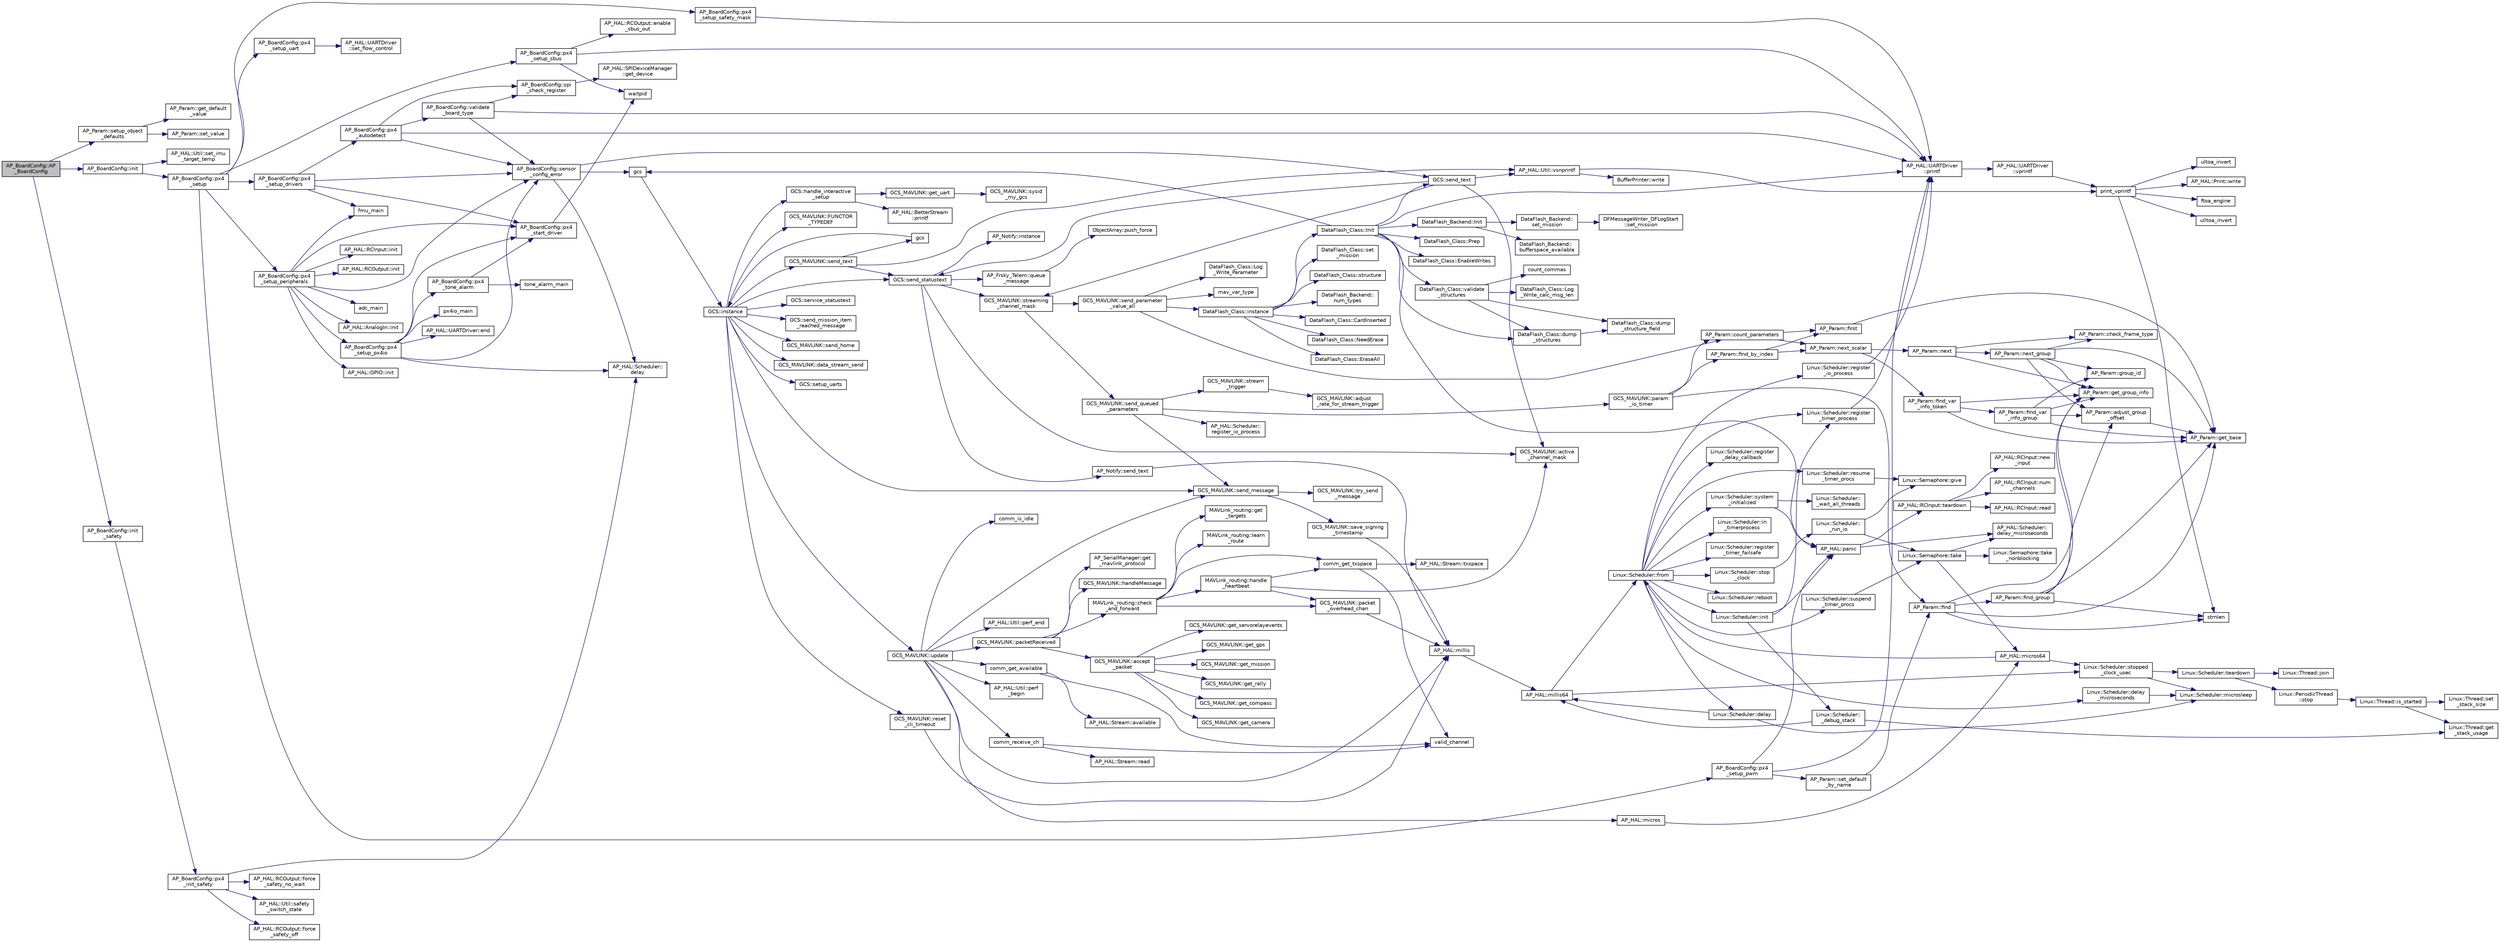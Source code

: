 digraph "AP_BoardConfig::AP_BoardConfig"
{
 // INTERACTIVE_SVG=YES
  edge [fontname="Helvetica",fontsize="10",labelfontname="Helvetica",labelfontsize="10"];
  node [fontname="Helvetica",fontsize="10",shape=record];
  rankdir="LR";
  Node1 [label="AP_BoardConfig::AP\l_BoardConfig",height=0.2,width=0.4,color="black", fillcolor="grey75", style="filled", fontcolor="black"];
  Node1 -> Node2 [color="midnightblue",fontsize="10",style="solid",fontname="Helvetica"];
  Node2 [label="AP_Param::setup_object\l_defaults",height=0.2,width=0.4,color="black", fillcolor="white", style="filled",URL="$classAP__Param.html#a5f6dcfce1c0a79cf5bd81283e22f3201"];
  Node2 -> Node3 [color="midnightblue",fontsize="10",style="solid",fontname="Helvetica"];
  Node3 [label="AP_Param::set_value",height=0.2,width=0.4,color="black", fillcolor="white", style="filled",URL="$classAP__Param.html#acd4b14f793c37f162e298761d2155ca6"];
  Node2 -> Node4 [color="midnightblue",fontsize="10",style="solid",fontname="Helvetica"];
  Node4 [label="AP_Param::get_default\l_value",height=0.2,width=0.4,color="black", fillcolor="white", style="filled",URL="$classAP__Param.html#a7535a9b529dae326dcebb6be33dbbe9a"];
  Node1 -> Node5 [color="midnightblue",fontsize="10",style="solid",fontname="Helvetica"];
  Node5 [label="AP_BoardConfig::init",height=0.2,width=0.4,color="black", fillcolor="white", style="filled",URL="$classAP__BoardConfig.html#a53de1d2c0a124ff0d6e3455126237bb5"];
  Node5 -> Node6 [color="midnightblue",fontsize="10",style="solid",fontname="Helvetica"];
  Node6 [label="AP_BoardConfig::px4\l_setup",height=0.2,width=0.4,color="black", fillcolor="white", style="filled",URL="$classAP__BoardConfig.html#acc8c8524ca7415a823bb446a8a09d1f1"];
  Node6 -> Node7 [color="midnightblue",fontsize="10",style="solid",fontname="Helvetica"];
  Node7 [label="AP_BoardConfig::px4\l_setup_peripherals",height=0.2,width=0.4,color="black", fillcolor="white", style="filled",URL="$classAP__BoardConfig.html#abf10a9f4d43760ea3311c4bd22e6205f"];
  Node7 -> Node8 [color="midnightblue",fontsize="10",style="solid",fontname="Helvetica"];
  Node8 [label="AP_BoardConfig::px4\l_start_driver",height=0.2,width=0.4,color="black", fillcolor="white", style="filled",URL="$classAP__BoardConfig.html#aa4196422a112564ccbf73a187612161b"];
  Node8 -> Node9 [color="midnightblue",fontsize="10",style="solid",fontname="Helvetica"];
  Node9 [label="waitpid",height=0.2,width=0.4,color="black", fillcolor="white", style="filled",URL="$px4__drivers_8cpp.html#a67e33e859118467671c7d17a210d834b"];
  Node7 -> Node10 [color="midnightblue",fontsize="10",style="solid",fontname="Helvetica"];
  Node10 [label="adc_main",height=0.2,width=0.4,color="black", fillcolor="white", style="filled",URL="$px4__drivers_8cpp.html#a10cc30e1079081712184d166fe387a32"];
  Node7 -> Node11 [color="midnightblue",fontsize="10",style="solid",fontname="Helvetica"];
  Node11 [label="AP_HAL::AnalogIn::init",height=0.2,width=0.4,color="black", fillcolor="white", style="filled",URL="$classAP__HAL_1_1AnalogIn.html#ab77f4d405cd67ff9321b6d7db412ebbb"];
  Node7 -> Node12 [color="midnightblue",fontsize="10",style="solid",fontname="Helvetica"];
  Node12 [label="AP_BoardConfig::sensor\l_config_error",height=0.2,width=0.4,color="black", fillcolor="white", style="filled",URL="$classAP__BoardConfig.html#ab7d977aecbbe7090266bee755bf2cc32"];
  Node12 -> Node13 [color="midnightblue",fontsize="10",style="solid",fontname="Helvetica"];
  Node13 [label="gcs",height=0.2,width=0.4,color="black", fillcolor="white", style="filled",URL="$GCS_8h.html#a1d3cc361b864ddf64a44c12ab3bd044e"];
  Node13 -> Node14 [color="midnightblue",fontsize="10",style="solid",fontname="Helvetica"];
  Node14 [label="GCS::instance",height=0.2,width=0.4,color="black", fillcolor="white", style="filled",URL="$classGCS.html#ae4cc34bdfabd2de4587d3553e6b4582d"];
  Node14 -> Node15 [color="midnightblue",fontsize="10",style="solid",fontname="Helvetica"];
  Node15 [label="GCS_MAVLINK::send_text",height=0.2,width=0.4,color="black", fillcolor="white", style="filled",URL="$structGCS__MAVLINK.html#a4a140f70e82bd456931afdfe045d610b"];
  Node15 -> Node16 [color="midnightblue",fontsize="10",style="solid",fontname="Helvetica"];
  Node16 [label="AP_HAL::Util::vsnprintf",height=0.2,width=0.4,color="black", fillcolor="white", style="filled",URL="$classAP__HAL_1_1Util.html#ac57ef0a9815cd597ad5cab5d6c31c6c8"];
  Node16 -> Node17 [color="midnightblue",fontsize="10",style="solid",fontname="Helvetica"];
  Node17 [label="print_vprintf",height=0.2,width=0.4,color="black", fillcolor="white", style="filled",URL="$print__vprintf_8cpp.html#a1534eaeab54696df96975b56d9f49212"];
  Node17 -> Node18 [color="midnightblue",fontsize="10",style="solid",fontname="Helvetica"];
  Node18 [label="AP_HAL::Print::write",height=0.2,width=0.4,color="black", fillcolor="white", style="filled",URL="$classAP__HAL_1_1Print.html#acc65391952a43334f8f5c9bef341f501"];
  Node17 -> Node19 [color="midnightblue",fontsize="10",style="solid",fontname="Helvetica"];
  Node19 [label="ftoa_engine",height=0.2,width=0.4,color="black", fillcolor="white", style="filled",URL="$ftoa__engine_8cpp.html#a1c28234da8f20b43c85890d4bb452947"];
  Node17 -> Node20 [color="midnightblue",fontsize="10",style="solid",fontname="Helvetica"];
  Node20 [label="strnlen",height=0.2,width=0.4,color="black", fillcolor="white", style="filled",URL="$replace_8cpp.html#a880bcc7b85a09e6254691bebd5344b51"];
  Node17 -> Node21 [color="midnightblue",fontsize="10",style="solid",fontname="Helvetica"];
  Node21 [label="ulltoa_invert",height=0.2,width=0.4,color="black", fillcolor="white", style="filled",URL="$utoa__invert_8cpp.html#a34926f552460b47c414ec4d83b32815c"];
  Node17 -> Node22 [color="midnightblue",fontsize="10",style="solid",fontname="Helvetica"];
  Node22 [label="ultoa_invert",height=0.2,width=0.4,color="black", fillcolor="white", style="filled",URL="$utoa__invert_8cpp.html#a5d99bba8e697c1e11da489d88fca8559"];
  Node16 -> Node23 [color="midnightblue",fontsize="10",style="solid",fontname="Helvetica"];
  Node23 [label="BufferPrinter::write",height=0.2,width=0.4,color="black", fillcolor="white", style="filled",URL="$classBufferPrinter.html#a0b98d7f59a6591097d2011d68359b8a0"];
  Node15 -> Node24 [color="midnightblue",fontsize="10",style="solid",fontname="Helvetica"];
  Node24 [label="gcs",height=0.2,width=0.4,color="black", fillcolor="white", style="filled",URL="$GCS__Common_8cpp.html#a1d3cc361b864ddf64a44c12ab3bd044e"];
  Node24 -> Node14 [color="midnightblue",fontsize="10",style="solid",fontname="Helvetica"];
  Node15 -> Node25 [color="midnightblue",fontsize="10",style="solid",fontname="Helvetica"];
  Node25 [label="GCS::send_statustext",height=0.2,width=0.4,color="black", fillcolor="white", style="filled",URL="$classGCS.html#a313e604179053ea42415b1c9289f13cd"];
  Node25 -> Node26 [color="midnightblue",fontsize="10",style="solid",fontname="Helvetica"];
  Node26 [label="AP_Frsky_Telem::queue\l_message",height=0.2,width=0.4,color="black", fillcolor="white", style="filled",URL="$classAP__Frsky__Telem.html#aef21b9f33af863589feda48a23877380"];
  Node26 -> Node27 [color="midnightblue",fontsize="10",style="solid",fontname="Helvetica"];
  Node27 [label="ObjectArray::push_force",height=0.2,width=0.4,color="black", fillcolor="white", style="filled",URL="$classObjectArray.html#aec1630ad862991767b30ae80a71a26ea"];
  Node25 -> Node28 [color="midnightblue",fontsize="10",style="solid",fontname="Helvetica"];
  Node28 [label="GCS_MAVLINK::active\l_channel_mask",height=0.2,width=0.4,color="black", fillcolor="white", style="filled",URL="$structGCS__MAVLINK.html#acad5b4ab40c7b7486392f07193ce4190"];
  Node25 -> Node29 [color="midnightblue",fontsize="10",style="solid",fontname="Helvetica"];
  Node29 [label="GCS_MAVLINK::streaming\l_channel_mask",height=0.2,width=0.4,color="black", fillcolor="white", style="filled",URL="$structGCS__MAVLINK.html#af948c4a65f98679941885e2c7cc12ac5"];
  Node29 -> Node30 [color="midnightblue",fontsize="10",style="solid",fontname="Helvetica"];
  Node30 [label="GCS_MAVLINK::send_parameter\l_value_all",height=0.2,width=0.4,color="black", fillcolor="white", style="filled",URL="$structGCS__MAVLINK.html#a1b0f7429c8fb152e17cd5fc0ff0d9267"];
  Node30 -> Node31 [color="midnightblue",fontsize="10",style="solid",fontname="Helvetica"];
  Node31 [label="mav_var_type",height=0.2,width=0.4,color="black", fillcolor="white", style="filled",URL="$GCS__MAVLink_8cpp.html#a4952a82a239f8f856c59724eb66847a2"];
  Node30 -> Node32 [color="midnightblue",fontsize="10",style="solid",fontname="Helvetica"];
  Node32 [label="AP_Param::count_parameters",height=0.2,width=0.4,color="black", fillcolor="white", style="filled",URL="$classAP__Param.html#a0819a26c7b80edb7a245036d1303cc75"];
  Node32 -> Node33 [color="midnightblue",fontsize="10",style="solid",fontname="Helvetica"];
  Node33 [label="AP_Param::first",height=0.2,width=0.4,color="black", fillcolor="white", style="filled",URL="$classAP__Param.html#adc0c44f152f0e3cbb12703b2a58d8f6b"];
  Node33 -> Node34 [color="midnightblue",fontsize="10",style="solid",fontname="Helvetica"];
  Node34 [label="AP_Param::get_base",height=0.2,width=0.4,color="black", fillcolor="white", style="filled",URL="$classAP__Param.html#a1dcc7820ea51e29cfb762387a9212818"];
  Node32 -> Node35 [color="midnightblue",fontsize="10",style="solid",fontname="Helvetica"];
  Node35 [label="AP_Param::next_scalar",height=0.2,width=0.4,color="black", fillcolor="white", style="filled",URL="$classAP__Param.html#a8cf8477edefdb6a0b2173d8229894173"];
  Node35 -> Node36 [color="midnightblue",fontsize="10",style="solid",fontname="Helvetica"];
  Node36 [label="AP_Param::next",height=0.2,width=0.4,color="black", fillcolor="white", style="filled",URL="$classAP__Param.html#ae329f47d0829a6ca578562fbec2d7383"];
  Node36 -> Node37 [color="midnightblue",fontsize="10",style="solid",fontname="Helvetica"];
  Node37 [label="AP_Param::check_frame_type",height=0.2,width=0.4,color="black", fillcolor="white", style="filled",URL="$classAP__Param.html#af535cde8cb54b9c361e199b2161980e7"];
  Node36 -> Node38 [color="midnightblue",fontsize="10",style="solid",fontname="Helvetica"];
  Node38 [label="AP_Param::get_group_info",height=0.2,width=0.4,color="black", fillcolor="white", style="filled",URL="$classAP__Param.html#a69baa95e011c7a8c4a29625c558c5501",tooltip="get group_info pointer based on flags "];
  Node36 -> Node39 [color="midnightblue",fontsize="10",style="solid",fontname="Helvetica"];
  Node39 [label="AP_Param::next_group",height=0.2,width=0.4,color="black", fillcolor="white", style="filled",URL="$classAP__Param.html#a17601b9ec7791da2904e07683e059e11"];
  Node39 -> Node37 [color="midnightblue",fontsize="10",style="solid",fontname="Helvetica"];
  Node39 -> Node38 [color="midnightblue",fontsize="10",style="solid",fontname="Helvetica"];
  Node39 -> Node40 [color="midnightblue",fontsize="10",style="solid",fontname="Helvetica"];
  Node40 [label="AP_Param::adjust_group\l_offset",height=0.2,width=0.4,color="black", fillcolor="white", style="filled",URL="$classAP__Param.html#aa8b43d95bca6adbf5497e8102cf73857"];
  Node40 -> Node34 [color="midnightblue",fontsize="10",style="solid",fontname="Helvetica"];
  Node39 -> Node41 [color="midnightblue",fontsize="10",style="solid",fontname="Helvetica"];
  Node41 [label="AP_Param::group_id",height=0.2,width=0.4,color="black", fillcolor="white", style="filled",URL="$classAP__Param.html#a90f6be43b427d44475380211164f8292"];
  Node39 -> Node34 [color="midnightblue",fontsize="10",style="solid",fontname="Helvetica"];
  Node35 -> Node42 [color="midnightblue",fontsize="10",style="solid",fontname="Helvetica"];
  Node42 [label="AP_Param::find_var\l_info_token",height=0.2,width=0.4,color="black", fillcolor="white", style="filled",URL="$classAP__Param.html#aa2638d3b9db28506452fc121c7faa7ff"];
  Node42 -> Node34 [color="midnightblue",fontsize="10",style="solid",fontname="Helvetica"];
  Node42 -> Node38 [color="midnightblue",fontsize="10",style="solid",fontname="Helvetica"];
  Node42 -> Node43 [color="midnightblue",fontsize="10",style="solid",fontname="Helvetica"];
  Node43 [label="AP_Param::find_var\l_info_group",height=0.2,width=0.4,color="black", fillcolor="white", style="filled",URL="$classAP__Param.html#a0a5b0b035c7d17569e4a814f20f00985"];
  Node43 -> Node34 [color="midnightblue",fontsize="10",style="solid",fontname="Helvetica"];
  Node43 -> Node38 [color="midnightblue",fontsize="10",style="solid",fontname="Helvetica"];
  Node43 -> Node40 [color="midnightblue",fontsize="10",style="solid",fontname="Helvetica"];
  Node43 -> Node41 [color="midnightblue",fontsize="10",style="solid",fontname="Helvetica"];
  Node30 -> Node44 [color="midnightblue",fontsize="10",style="solid",fontname="Helvetica"];
  Node44 [label="DataFlash_Class::instance",height=0.2,width=0.4,color="black", fillcolor="white", style="filled",URL="$classDataFlash__Class.html#af898b7f68e05b5d2a6eaf53d2c178983"];
  Node44 -> Node45 [color="midnightblue",fontsize="10",style="solid",fontname="Helvetica"];
  Node45 [label="DataFlash_Class::set\l_mission",height=0.2,width=0.4,color="black", fillcolor="white", style="filled",URL="$classDataFlash__Class.html#a95bf3cac993c1ee326acc6447e99d875"];
  Node44 -> Node46 [color="midnightblue",fontsize="10",style="solid",fontname="Helvetica"];
  Node46 [label="DataFlash_Class::Init",height=0.2,width=0.4,color="black", fillcolor="white", style="filled",URL="$classDataFlash__Class.html#aabebe7ff9db07e2890274fceaa81b063"];
  Node46 -> Node13 [color="midnightblue",fontsize="10",style="solid",fontname="Helvetica"];
  Node46 -> Node47 [color="midnightblue",fontsize="10",style="solid",fontname="Helvetica"];
  Node47 [label="GCS::send_text",height=0.2,width=0.4,color="black", fillcolor="white", style="filled",URL="$classGCS.html#a9866f3484283db744409e40719cef765"];
  Node47 -> Node16 [color="midnightblue",fontsize="10",style="solid",fontname="Helvetica"];
  Node47 -> Node25 [color="midnightblue",fontsize="10",style="solid",fontname="Helvetica"];
  Node47 -> Node28 [color="midnightblue",fontsize="10",style="solid",fontname="Helvetica"];
  Node47 -> Node29 [color="midnightblue",fontsize="10",style="solid",fontname="Helvetica"];
  Node46 -> Node48 [color="midnightblue",fontsize="10",style="solid",fontname="Helvetica"];
  Node48 [label="DataFlash_Class::validate\l_structures",height=0.2,width=0.4,color="black", fillcolor="white", style="filled",URL="$classDataFlash__Class.html#a7193ed9ff821c5c537bc8d68c8b53cbc"];
  Node48 -> Node49 [color="midnightblue",fontsize="10",style="solid",fontname="Helvetica"];
  Node49 [label="count_commas",height=0.2,width=0.4,color="black", fillcolor="white", style="filled",URL="$DataFlash_8cpp.html#a6c29cfdd6f10b5426f57e67da4d1263a",tooltip="return the number of commas present in string "];
  Node48 -> Node50 [color="midnightblue",fontsize="10",style="solid",fontname="Helvetica"];
  Node50 [label="DataFlash_Class::Log\l_Write_calc_msg_len",height=0.2,width=0.4,color="black", fillcolor="white", style="filled",URL="$classDataFlash__Class.html#a474e87959e63149998c6e28e4f723f1b"];
  Node48 -> Node51 [color="midnightblue",fontsize="10",style="solid",fontname="Helvetica"];
  Node51 [label="DataFlash_Class::dump\l_structure_field",height=0.2,width=0.4,color="black", fillcolor="white", style="filled",URL="$classDataFlash__Class.html#a90ed3e76e30196abd83824a4cddb465f",tooltip="pretty-print field information from a log structure "];
  Node48 -> Node52 [color="midnightblue",fontsize="10",style="solid",fontname="Helvetica"];
  Node52 [label="DataFlash_Class::dump\l_structures",height=0.2,width=0.4,color="black", fillcolor="white", style="filled",URL="$classDataFlash__Class.html#a4e8559ffac5b33cfd3e4a39b78d2ff50"];
  Node52 -> Node51 [color="midnightblue",fontsize="10",style="solid",fontname="Helvetica"];
  Node46 -> Node52 [color="midnightblue",fontsize="10",style="solid",fontname="Helvetica"];
  Node46 -> Node53 [color="midnightblue",fontsize="10",style="solid",fontname="Helvetica"];
  Node53 [label="AP_HAL::panic",height=0.2,width=0.4,color="black", fillcolor="white", style="filled",URL="$namespaceAP__HAL.html#a71832f03d849a0c088f04fc98d3c8143"];
  Node53 -> Node54 [color="midnightblue",fontsize="10",style="solid",fontname="Helvetica"];
  Node54 [label="AP_HAL::RCInput::teardown",height=0.2,width=0.4,color="black", fillcolor="white", style="filled",URL="$classAP__HAL_1_1RCInput.html#a2bea13d38f2b9ae8bf5193a3a69f0a31"];
  Node54 -> Node55 [color="midnightblue",fontsize="10",style="solid",fontname="Helvetica"];
  Node55 [label="AP_HAL::RCInput::new\l_input",height=0.2,width=0.4,color="black", fillcolor="white", style="filled",URL="$classAP__HAL_1_1RCInput.html#aee1fade33080edef83dd7db0fad0f7da"];
  Node54 -> Node56 [color="midnightblue",fontsize="10",style="solid",fontname="Helvetica"];
  Node56 [label="AP_HAL::RCInput::num\l_channels",height=0.2,width=0.4,color="black", fillcolor="white", style="filled",URL="$classAP__HAL_1_1RCInput.html#ae55f959c6115c1f41783af3a2b6c4fcd"];
  Node54 -> Node57 [color="midnightblue",fontsize="10",style="solid",fontname="Helvetica"];
  Node57 [label="AP_HAL::RCInput::read",height=0.2,width=0.4,color="black", fillcolor="white", style="filled",URL="$classAP__HAL_1_1RCInput.html#a078fd7e6d2e6a899009ec674a8e03498"];
  Node53 -> Node58 [color="midnightblue",fontsize="10",style="solid",fontname="Helvetica"];
  Node58 [label="AP_HAL::Scheduler::\ldelay_microseconds",height=0.2,width=0.4,color="black", fillcolor="white", style="filled",URL="$classAP__HAL_1_1Scheduler.html#a78c4f1b1f192ac1c99544b6cc8f099b0"];
  Node46 -> Node59 [color="midnightblue",fontsize="10",style="solid",fontname="Helvetica"];
  Node59 [label="AP_HAL::UARTDriver\l::printf",height=0.2,width=0.4,color="black", fillcolor="white", style="filled",URL="$classAP__HAL_1_1UARTDriver.html#a6ceedc792594e59fc7d80b39a435f027"];
  Node59 -> Node60 [color="midnightblue",fontsize="10",style="solid",fontname="Helvetica"];
  Node60 [label="AP_HAL::UARTDriver\l::vprintf",height=0.2,width=0.4,color="black", fillcolor="white", style="filled",URL="$classAP__HAL_1_1UARTDriver.html#aa8abfb6d6641299472c29ac1edde559f"];
  Node60 -> Node17 [color="midnightblue",fontsize="10",style="solid",fontname="Helvetica"];
  Node46 -> Node61 [color="midnightblue",fontsize="10",style="solid",fontname="Helvetica"];
  Node61 [label="DataFlash_Backend::Init",height=0.2,width=0.4,color="black", fillcolor="white", style="filled",URL="$classDataFlash__Backend.html#aff10c329f79c1bdaedbc6fdf4028c2a5"];
  Node61 -> Node62 [color="midnightblue",fontsize="10",style="solid",fontname="Helvetica"];
  Node62 [label="DataFlash_Backend::\lset_mission",height=0.2,width=0.4,color="black", fillcolor="white", style="filled",URL="$classDataFlash__Backend.html#a0d81b33bb8560bac27b7395e58045a76"];
  Node62 -> Node63 [color="midnightblue",fontsize="10",style="solid",fontname="Helvetica"];
  Node63 [label="DFMessageWriter_DFLogStart\l::set_mission",height=0.2,width=0.4,color="black", fillcolor="white", style="filled",URL="$classDFMessageWriter__DFLogStart.html#a8584b1fa0775b7ff593a1760f5461074"];
  Node61 -> Node64 [color="midnightblue",fontsize="10",style="solid",fontname="Helvetica"];
  Node64 [label="DataFlash_Backend::\lbufferspace_available",height=0.2,width=0.4,color="black", fillcolor="white", style="filled",URL="$classDataFlash__Backend.html#a225465cb83db429757bbbf224796ed8f"];
  Node46 -> Node65 [color="midnightblue",fontsize="10",style="solid",fontname="Helvetica"];
  Node65 [label="DataFlash_Class::Prep",height=0.2,width=0.4,color="black", fillcolor="white", style="filled",URL="$classDataFlash__Class.html#a65077b33c55004bee38cd4a6ca6ae489"];
  Node46 -> Node66 [color="midnightblue",fontsize="10",style="solid",fontname="Helvetica"];
  Node66 [label="DataFlash_Class::EnableWrites",height=0.2,width=0.4,color="black", fillcolor="white", style="filled",URL="$classDataFlash__Class.html#ae85a3c49d2883b975376baaab5ab958f"];
  Node44 -> Node67 [color="midnightblue",fontsize="10",style="solid",fontname="Helvetica"];
  Node67 [label="DataFlash_Class::structure",height=0.2,width=0.4,color="black", fillcolor="white", style="filled",URL="$classDataFlash__Class.html#a7ac0e748bbc5c6e72645bb6245257600"];
  Node44 -> Node68 [color="midnightblue",fontsize="10",style="solid",fontname="Helvetica"];
  Node68 [label="DataFlash_Backend::\lnum_types",height=0.2,width=0.4,color="black", fillcolor="white", style="filled",URL="$classDataFlash__Backend.html#a33e7a1703d68bd91ac6782bb10b209f8"];
  Node44 -> Node69 [color="midnightblue",fontsize="10",style="solid",fontname="Helvetica"];
  Node69 [label="DataFlash_Class::CardInserted",height=0.2,width=0.4,color="black", fillcolor="white", style="filled",URL="$classDataFlash__Class.html#a1d18bc15f196f1deb794f9ebd4878da8"];
  Node44 -> Node70 [color="midnightblue",fontsize="10",style="solid",fontname="Helvetica"];
  Node70 [label="DataFlash_Class::NeedErase",height=0.2,width=0.4,color="black", fillcolor="white", style="filled",URL="$classDataFlash__Class.html#a803c6dd673a2eaac58eea2012e57ea17"];
  Node44 -> Node71 [color="midnightblue",fontsize="10",style="solid",fontname="Helvetica"];
  Node71 [label="DataFlash_Class::EraseAll",height=0.2,width=0.4,color="black", fillcolor="white", style="filled",URL="$classDataFlash__Class.html#a53a4a975a3813e9f58ddaaa3b5865a4a"];
  Node30 -> Node72 [color="midnightblue",fontsize="10",style="solid",fontname="Helvetica"];
  Node72 [label="DataFlash_Class::Log\l_Write_Parameter",height=0.2,width=0.4,color="black", fillcolor="white", style="filled",URL="$classDataFlash__Class.html#a488ee9ba241f827fcb979dbccfdab76d"];
  Node29 -> Node73 [color="midnightblue",fontsize="10",style="solid",fontname="Helvetica"];
  Node73 [label="GCS_MAVLINK::send_queued\l_parameters",height=0.2,width=0.4,color="black", fillcolor="white", style="filled",URL="$structGCS__MAVLINK.html#a44943b0751244617b9c32c9f0af6a059"];
  Node73 -> Node74 [color="midnightblue",fontsize="10",style="solid",fontname="Helvetica"];
  Node74 [label="AP_HAL::Scheduler::\lregister_io_process",height=0.2,width=0.4,color="black", fillcolor="white", style="filled",URL="$classAP__HAL_1_1Scheduler.html#a51a2227b617f47e9638d7feb6cfdaba4"];
  Node73 -> Node75 [color="midnightblue",fontsize="10",style="solid",fontname="Helvetica"];
  Node75 [label="GCS_MAVLINK::param\l_io_timer",height=0.2,width=0.4,color="black", fillcolor="white", style="filled",URL="$structGCS__MAVLINK.html#aa618589386d5c8d7fd3ff554a3d91600"];
  Node75 -> Node32 [color="midnightblue",fontsize="10",style="solid",fontname="Helvetica"];
  Node75 -> Node76 [color="midnightblue",fontsize="10",style="solid",fontname="Helvetica"];
  Node76 [label="AP_Param::find_by_index",height=0.2,width=0.4,color="black", fillcolor="white", style="filled",URL="$classAP__Param.html#acab771c52831e63c3985007ff9f59330"];
  Node76 -> Node33 [color="midnightblue",fontsize="10",style="solid",fontname="Helvetica"];
  Node76 -> Node35 [color="midnightblue",fontsize="10",style="solid",fontname="Helvetica"];
  Node75 -> Node77 [color="midnightblue",fontsize="10",style="solid",fontname="Helvetica"];
  Node77 [label="AP_Param::find",height=0.2,width=0.4,color="black", fillcolor="white", style="filled",URL="$classAP__Param.html#a3e646a4ec73842265e47d9ccfe0ced9d"];
  Node77 -> Node20 [color="midnightblue",fontsize="10",style="solid",fontname="Helvetica"];
  Node77 -> Node38 [color="midnightblue",fontsize="10",style="solid",fontname="Helvetica"];
  Node77 -> Node78 [color="midnightblue",fontsize="10",style="solid",fontname="Helvetica"];
  Node78 [label="AP_Param::find_group",height=0.2,width=0.4,color="black", fillcolor="white", style="filled",URL="$classAP__Param.html#a6d02e2c94f578782f8f68ef0fec7a43d"];
  Node78 -> Node38 [color="midnightblue",fontsize="10",style="solid",fontname="Helvetica"];
  Node78 -> Node40 [color="midnightblue",fontsize="10",style="solid",fontname="Helvetica"];
  Node78 -> Node34 [color="midnightblue",fontsize="10",style="solid",fontname="Helvetica"];
  Node78 -> Node20 [color="midnightblue",fontsize="10",style="solid",fontname="Helvetica"];
  Node77 -> Node34 [color="midnightblue",fontsize="10",style="solid",fontname="Helvetica"];
  Node73 -> Node79 [color="midnightblue",fontsize="10",style="solid",fontname="Helvetica"];
  Node79 [label="GCS_MAVLINK::stream\l_trigger",height=0.2,width=0.4,color="black", fillcolor="white", style="filled",URL="$structGCS__MAVLINK.html#a651481da1e7defa4b9e88ad4a188421e"];
  Node79 -> Node80 [color="midnightblue",fontsize="10",style="solid",fontname="Helvetica"];
  Node80 [label="GCS_MAVLINK::adjust\l_rate_for_stream_trigger",height=0.2,width=0.4,color="black", fillcolor="white", style="filled",URL="$structGCS__MAVLINK.html#a5ac060854c41f1df8f2435168b89746e"];
  Node73 -> Node81 [color="midnightblue",fontsize="10",style="solid",fontname="Helvetica"];
  Node81 [label="GCS_MAVLINK::send_message",height=0.2,width=0.4,color="black", fillcolor="white", style="filled",URL="$structGCS__MAVLINK.html#a4902306dab46ff02b2296f99eb1f1c9c"];
  Node81 -> Node82 [color="midnightblue",fontsize="10",style="solid",fontname="Helvetica"];
  Node82 [label="GCS_MAVLINK::save_signing\l_timestamp",height=0.2,width=0.4,color="black", fillcolor="white", style="filled",URL="$structGCS__MAVLINK.html#a557b471724d4f126458757e0c4f54e78"];
  Node82 -> Node83 [color="midnightblue",fontsize="10",style="solid",fontname="Helvetica"];
  Node83 [label="AP_HAL::millis",height=0.2,width=0.4,color="black", fillcolor="white", style="filled",URL="$namespaceAP__HAL.html#a77dffbb18891996280308e21316ec186"];
  Node83 -> Node84 [color="midnightblue",fontsize="10",style="solid",fontname="Helvetica"];
  Node84 [label="AP_HAL::millis64",height=0.2,width=0.4,color="black", fillcolor="white", style="filled",URL="$namespaceAP__HAL.html#a59336c5fceaf28a76d1df1581a87a25d"];
  Node84 -> Node85 [color="midnightblue",fontsize="10",style="solid",fontname="Helvetica"];
  Node85 [label="Linux::Scheduler::from",height=0.2,width=0.4,color="black", fillcolor="white", style="filled",URL="$classLinux_1_1Scheduler.html#a53ecaae0fdc72f85bd57c4b0cff93653"];
  Node85 -> Node86 [color="midnightblue",fontsize="10",style="solid",fontname="Helvetica"];
  Node86 [label="Linux::Scheduler::init",height=0.2,width=0.4,color="black", fillcolor="white", style="filled",URL="$classLinux_1_1Scheduler.html#a3d77c332e051c28c83fb07757e7100bd"];
  Node86 -> Node53 [color="midnightblue",fontsize="10",style="solid",fontname="Helvetica"];
  Node86 -> Node87 [color="midnightblue",fontsize="10",style="solid",fontname="Helvetica"];
  Node87 [label="Linux::Scheduler::register\l_timer_process",height=0.2,width=0.4,color="black", fillcolor="white", style="filled",URL="$classLinux_1_1Scheduler.html#a02a34a123dfebaf360f7010745e1e646"];
  Node87 -> Node59 [color="midnightblue",fontsize="10",style="solid",fontname="Helvetica"];
  Node86 -> Node88 [color="midnightblue",fontsize="10",style="solid",fontname="Helvetica"];
  Node88 [label="Linux::Scheduler::\l_debug_stack",height=0.2,width=0.4,color="black", fillcolor="white", style="filled",URL="$classLinux_1_1Scheduler.html#a163eb7b285c95b1b1d036fc61d723910"];
  Node88 -> Node84 [color="midnightblue",fontsize="10",style="solid",fontname="Helvetica"];
  Node88 -> Node89 [color="midnightblue",fontsize="10",style="solid",fontname="Helvetica"];
  Node89 [label="Linux::Thread::get\l_stack_usage",height=0.2,width=0.4,color="black", fillcolor="white", style="filled",URL="$classLinux_1_1Thread.html#a6884970a0811ae21953c57fb98aa6e96"];
  Node85 -> Node90 [color="midnightblue",fontsize="10",style="solid",fontname="Helvetica"];
  Node90 [label="Linux::Scheduler::delay",height=0.2,width=0.4,color="black", fillcolor="white", style="filled",URL="$classLinux_1_1Scheduler.html#a14f3239ecbb9889823b20dc9de655c2f"];
  Node90 -> Node84 [color="midnightblue",fontsize="10",style="solid",fontname="Helvetica"];
  Node90 -> Node91 [color="midnightblue",fontsize="10",style="solid",fontname="Helvetica"];
  Node91 [label="Linux::Scheduler::microsleep",height=0.2,width=0.4,color="black", fillcolor="white", style="filled",URL="$classLinux_1_1Scheduler.html#a647872aff158b510c56862f51f951538"];
  Node85 -> Node92 [color="midnightblue",fontsize="10",style="solid",fontname="Helvetica"];
  Node92 [label="Linux::Scheduler::delay\l_microseconds",height=0.2,width=0.4,color="black", fillcolor="white", style="filled",URL="$classLinux_1_1Scheduler.html#a4cffd5bcba0175bf49c7aa75ff3bf09a"];
  Node92 -> Node91 [color="midnightblue",fontsize="10",style="solid",fontname="Helvetica"];
  Node85 -> Node93 [color="midnightblue",fontsize="10",style="solid",fontname="Helvetica"];
  Node93 [label="Linux::Scheduler::register\l_delay_callback",height=0.2,width=0.4,color="black", fillcolor="white", style="filled",URL="$classLinux_1_1Scheduler.html#a5cb50b637d5fd3e5f9220bc23db0fb3f"];
  Node85 -> Node87 [color="midnightblue",fontsize="10",style="solid",fontname="Helvetica"];
  Node85 -> Node94 [color="midnightblue",fontsize="10",style="solid",fontname="Helvetica"];
  Node94 [label="Linux::Scheduler::register\l_io_process",height=0.2,width=0.4,color="black", fillcolor="white", style="filled",URL="$classLinux_1_1Scheduler.html#aa2be97cb8686d72cc322fb38f69a940c"];
  Node94 -> Node59 [color="midnightblue",fontsize="10",style="solid",fontname="Helvetica"];
  Node85 -> Node95 [color="midnightblue",fontsize="10",style="solid",fontname="Helvetica"];
  Node95 [label="Linux::Scheduler::suspend\l_timer_procs",height=0.2,width=0.4,color="black", fillcolor="white", style="filled",URL="$classLinux_1_1Scheduler.html#abba967d02c28cb0b16a7cebbff9bc6d6"];
  Node95 -> Node96 [color="midnightblue",fontsize="10",style="solid",fontname="Helvetica"];
  Node96 [label="Linux::Semaphore::take",height=0.2,width=0.4,color="black", fillcolor="white", style="filled",URL="$classLinux_1_1Semaphore.html#afc4c8706abb7e68aa4001ea372dc614e"];
  Node96 -> Node97 [color="midnightblue",fontsize="10",style="solid",fontname="Helvetica"];
  Node97 [label="Linux::Semaphore::take\l_nonblocking",height=0.2,width=0.4,color="black", fillcolor="white", style="filled",URL="$classLinux_1_1Semaphore.html#a561b4f40f3a76335f1a686c2aed526f9"];
  Node96 -> Node98 [color="midnightblue",fontsize="10",style="solid",fontname="Helvetica"];
  Node98 [label="AP_HAL::micros64",height=0.2,width=0.4,color="black", fillcolor="white", style="filled",URL="$namespaceAP__HAL.html#a7aa0ce7625c9680e30ff4a99940907a5"];
  Node98 -> Node85 [color="midnightblue",fontsize="10",style="solid",fontname="Helvetica"];
  Node98 -> Node99 [color="midnightblue",fontsize="10",style="solid",fontname="Helvetica"];
  Node99 [label="Linux::Scheduler::stopped\l_clock_usec",height=0.2,width=0.4,color="black", fillcolor="white", style="filled",URL="$classLinux_1_1Scheduler.html#a682b4c34f330f66db5ab4aa5d96e13f9"];
  Node99 -> Node91 [color="midnightblue",fontsize="10",style="solid",fontname="Helvetica"];
  Node99 -> Node100 [color="midnightblue",fontsize="10",style="solid",fontname="Helvetica"];
  Node100 [label="Linux::Scheduler::teardown",height=0.2,width=0.4,color="black", fillcolor="white", style="filled",URL="$classLinux_1_1Scheduler.html#ab373a83d818679432520ea881044b2a7"];
  Node100 -> Node101 [color="midnightblue",fontsize="10",style="solid",fontname="Helvetica"];
  Node101 [label="Linux::PeriodicThread\l::stop",height=0.2,width=0.4,color="black", fillcolor="white", style="filled",URL="$classLinux_1_1PeriodicThread.html#a136aaf6e713f63b246fc4a2905e6e9a1"];
  Node101 -> Node102 [color="midnightblue",fontsize="10",style="solid",fontname="Helvetica"];
  Node102 [label="Linux::Thread::is_started",height=0.2,width=0.4,color="black", fillcolor="white", style="filled",URL="$classLinux_1_1Thread.html#a240d7b48a9a8eb43638f67295a1819e5"];
  Node102 -> Node89 [color="midnightblue",fontsize="10",style="solid",fontname="Helvetica"];
  Node102 -> Node103 [color="midnightblue",fontsize="10",style="solid",fontname="Helvetica"];
  Node103 [label="Linux::Thread::set\l_stack_size",height=0.2,width=0.4,color="black", fillcolor="white", style="filled",URL="$classLinux_1_1Thread.html#a8d3282b714faaf68eae534e9276419f0"];
  Node100 -> Node104 [color="midnightblue",fontsize="10",style="solid",fontname="Helvetica"];
  Node104 [label="Linux::Thread::join",height=0.2,width=0.4,color="black", fillcolor="white", style="filled",URL="$classLinux_1_1Thread.html#a32b7d184279634922e2f3b23b584fbcd"];
  Node96 -> Node58 [color="midnightblue",fontsize="10",style="solid",fontname="Helvetica"];
  Node85 -> Node105 [color="midnightblue",fontsize="10",style="solid",fontname="Helvetica"];
  Node105 [label="Linux::Scheduler::resume\l_timer_procs",height=0.2,width=0.4,color="black", fillcolor="white", style="filled",URL="$classLinux_1_1Scheduler.html#aee4e701b92cb4721c4de1bfcdcded70c"];
  Node105 -> Node106 [color="midnightblue",fontsize="10",style="solid",fontname="Helvetica"];
  Node106 [label="Linux::Semaphore::give",height=0.2,width=0.4,color="black", fillcolor="white", style="filled",URL="$classLinux_1_1Semaphore.html#a216f91636f64b57b59d43ef64af91624"];
  Node85 -> Node107 [color="midnightblue",fontsize="10",style="solid",fontname="Helvetica"];
  Node107 [label="Linux::Scheduler::in\l_timerprocess",height=0.2,width=0.4,color="black", fillcolor="white", style="filled",URL="$classLinux_1_1Scheduler.html#af23753e7c6bfa97553db215a64235455"];
  Node85 -> Node108 [color="midnightblue",fontsize="10",style="solid",fontname="Helvetica"];
  Node108 [label="Linux::Scheduler::register\l_timer_failsafe",height=0.2,width=0.4,color="black", fillcolor="white", style="filled",URL="$classLinux_1_1Scheduler.html#ac193459e3575c7a0588fdc72250c2044"];
  Node85 -> Node109 [color="midnightblue",fontsize="10",style="solid",fontname="Helvetica"];
  Node109 [label="Linux::Scheduler::system\l_initialized",height=0.2,width=0.4,color="black", fillcolor="white", style="filled",URL="$classLinux_1_1Scheduler.html#ad6070a7ee637adf5101b1e6b6efbf8f6"];
  Node109 -> Node53 [color="midnightblue",fontsize="10",style="solid",fontname="Helvetica"];
  Node109 -> Node110 [color="midnightblue",fontsize="10",style="solid",fontname="Helvetica"];
  Node110 [label="Linux::Scheduler::\l_wait_all_threads",height=0.2,width=0.4,color="black", fillcolor="white", style="filled",URL="$classLinux_1_1Scheduler.html#ac52c8da3f1f4fd79c50bd64379daf399"];
  Node85 -> Node111 [color="midnightblue",fontsize="10",style="solid",fontname="Helvetica"];
  Node111 [label="Linux::Scheduler::reboot",height=0.2,width=0.4,color="black", fillcolor="white", style="filled",URL="$classLinux_1_1Scheduler.html#ae72cfa66c849ffd882ef518c35c71e69"];
  Node85 -> Node112 [color="midnightblue",fontsize="10",style="solid",fontname="Helvetica"];
  Node112 [label="Linux::Scheduler::stop\l_clock",height=0.2,width=0.4,color="black", fillcolor="white", style="filled",URL="$classLinux_1_1Scheduler.html#a392aebafcdfe9a812e4db4b7a9dcce9c"];
  Node112 -> Node113 [color="midnightblue",fontsize="10",style="solid",fontname="Helvetica"];
  Node113 [label="Linux::Scheduler::\l_run_io",height=0.2,width=0.4,color="black", fillcolor="white", style="filled",URL="$classLinux_1_1Scheduler.html#a70b024d7d0886bf47b46cc3ee310d638"];
  Node113 -> Node96 [color="midnightblue",fontsize="10",style="solid",fontname="Helvetica"];
  Node113 -> Node106 [color="midnightblue",fontsize="10",style="solid",fontname="Helvetica"];
  Node84 -> Node99 [color="midnightblue",fontsize="10",style="solid",fontname="Helvetica"];
  Node81 -> Node114 [color="midnightblue",fontsize="10",style="solid",fontname="Helvetica"];
  Node114 [label="GCS_MAVLINK::try_send\l_message",height=0.2,width=0.4,color="black", fillcolor="white", style="filled",URL="$structGCS__MAVLINK.html#a0870d4c6246a091f33aec4d5293b38b0"];
  Node25 -> Node115 [color="midnightblue",fontsize="10",style="solid",fontname="Helvetica"];
  Node115 [label="AP_Notify::instance",height=0.2,width=0.4,color="black", fillcolor="white", style="filled",URL="$classAP__Notify.html#ac913e4fc6f8fa6a1e0a9b92b93fe7ab1"];
  Node25 -> Node116 [color="midnightblue",fontsize="10",style="solid",fontname="Helvetica"];
  Node116 [label="AP_Notify::send_text",height=0.2,width=0.4,color="black", fillcolor="white", style="filled",URL="$classAP__Notify.html#a0f38b9b4be211e200675dd048c81f500"];
  Node116 -> Node83 [color="midnightblue",fontsize="10",style="solid",fontname="Helvetica"];
  Node14 -> Node25 [color="midnightblue",fontsize="10",style="solid",fontname="Helvetica"];
  Node14 -> Node117 [color="midnightblue",fontsize="10",style="solid",fontname="Helvetica"];
  Node117 [label="GCS::service_statustext",height=0.2,width=0.4,color="black", fillcolor="white", style="filled",URL="$classGCS.html#a824e538eff6cbf7c9074840600fbf6ff"];
  Node14 -> Node118 [color="midnightblue",fontsize="10",style="solid",fontname="Helvetica"];
  Node118 [label="GCS_MAVLINK::reset\l_cli_timeout",height=0.2,width=0.4,color="black", fillcolor="white", style="filled",URL="$structGCS__MAVLINK.html#af5e92e687223f8a102363b90f325e612"];
  Node118 -> Node83 [color="midnightblue",fontsize="10",style="solid",fontname="Helvetica"];
  Node14 -> Node81 [color="midnightblue",fontsize="10",style="solid",fontname="Helvetica"];
  Node14 -> Node119 [color="midnightblue",fontsize="10",style="solid",fontname="Helvetica"];
  Node119 [label="GCS::send_mission_item\l_reached_message",height=0.2,width=0.4,color="black", fillcolor="white", style="filled",URL="$classGCS.html#ade82ad44b8dcea3f95ab08f4f8b59924"];
  Node14 -> Node120 [color="midnightblue",fontsize="10",style="solid",fontname="Helvetica"];
  Node120 [label="GCS_MAVLINK::send_home",height=0.2,width=0.4,color="black", fillcolor="white", style="filled",URL="$structGCS__MAVLINK.html#af4ede1a2a780e0e80dcfffab99593ab9"];
  Node14 -> Node121 [color="midnightblue",fontsize="10",style="solid",fontname="Helvetica"];
  Node121 [label="GCS_MAVLINK::data_stream_send",height=0.2,width=0.4,color="black", fillcolor="white", style="filled",URL="$structGCS__MAVLINK.html#a3b3d0c4e02d521c0fe0b2b923a57e58c"];
  Node14 -> Node122 [color="midnightblue",fontsize="10",style="solid",fontname="Helvetica"];
  Node122 [label="GCS_MAVLINK::update",height=0.2,width=0.4,color="black", fillcolor="white", style="filled",URL="$structGCS__MAVLINK.html#aafd0957768c4f81022b1f173c561b42d"];
  Node122 -> Node123 [color="midnightblue",fontsize="10",style="solid",fontname="Helvetica"];
  Node123 [label="AP_HAL::micros",height=0.2,width=0.4,color="black", fillcolor="white", style="filled",URL="$namespaceAP__HAL.html#a8293355e35887733b1fd151aef08a787"];
  Node123 -> Node98 [color="midnightblue",fontsize="10",style="solid",fontname="Helvetica"];
  Node122 -> Node124 [color="midnightblue",fontsize="10",style="solid",fontname="Helvetica"];
  Node124 [label="AP_HAL::Util::perf\l_begin",height=0.2,width=0.4,color="black", fillcolor="white", style="filled",URL="$classAP__HAL_1_1Util.html#a8ee016bee7e471240be5a2c648015a1d"];
  Node122 -> Node125 [color="midnightblue",fontsize="10",style="solid",fontname="Helvetica"];
  Node125 [label="comm_get_available",height=0.2,width=0.4,color="black", fillcolor="white", style="filled",URL="$GCS__MAVLink_8cpp.html#a2817de906dc695cf406a4a43be1bc724"];
  Node125 -> Node126 [color="midnightblue",fontsize="10",style="solid",fontname="Helvetica"];
  Node126 [label="valid_channel",height=0.2,width=0.4,color="black", fillcolor="white", style="filled",URL="$GCS__MAVLink_8h.html#a17ee8d1ce05b7d160ccc6a78b92b774f"];
  Node125 -> Node127 [color="midnightblue",fontsize="10",style="solid",fontname="Helvetica"];
  Node127 [label="AP_HAL::Stream::available",height=0.2,width=0.4,color="black", fillcolor="white", style="filled",URL="$classAP__HAL_1_1Stream.html#ae6aa935b5bbd553a2654bfec4e14961e"];
  Node122 -> Node128 [color="midnightblue",fontsize="10",style="solid",fontname="Helvetica"];
  Node128 [label="comm_receive_ch",height=0.2,width=0.4,color="black", fillcolor="white", style="filled",URL="$GCS__MAVLink_8cpp.html#a34488d8c3ec2e467fd083707754001d3"];
  Node128 -> Node126 [color="midnightblue",fontsize="10",style="solid",fontname="Helvetica"];
  Node128 -> Node129 [color="midnightblue",fontsize="10",style="solid",fontname="Helvetica"];
  Node129 [label="AP_HAL::Stream::read",height=0.2,width=0.4,color="black", fillcolor="white", style="filled",URL="$classAP__HAL_1_1Stream.html#ae42ff362cc2a7e527c22f92a3740c2ac"];
  Node122 -> Node83 [color="midnightblue",fontsize="10",style="solid",fontname="Helvetica"];
  Node122 -> Node130 [color="midnightblue",fontsize="10",style="solid",fontname="Helvetica"];
  Node130 [label="comm_is_idle",height=0.2,width=0.4,color="black", fillcolor="white", style="filled",URL="$GCS__MAVLink_8cpp.html#aa3c44672adc3c408bd488d804acc94c2"];
  Node122 -> Node131 [color="midnightblue",fontsize="10",style="solid",fontname="Helvetica"];
  Node131 [label="GCS_MAVLINK::packetReceived",height=0.2,width=0.4,color="black", fillcolor="white", style="filled",URL="$structGCS__MAVLINK.html#aabf8eb6ddc5987a67d80ba3100531b25"];
  Node131 -> Node132 [color="midnightblue",fontsize="10",style="solid",fontname="Helvetica"];
  Node132 [label="AP_SerialManager::get\l_mavlink_protocol",height=0.2,width=0.4,color="black", fillcolor="white", style="filled",URL="$classAP__SerialManager.html#a775af9154a163d0c46cc74b13ee66844"];
  Node131 -> Node133 [color="midnightblue",fontsize="10",style="solid",fontname="Helvetica"];
  Node133 [label="MAVLink_routing::check\l_and_forward",height=0.2,width=0.4,color="black", fillcolor="white", style="filled",URL="$classMAVLink__routing.html#a474038c8ab695c57e23fb6fec4664947"];
  Node133 -> Node134 [color="midnightblue",fontsize="10",style="solid",fontname="Helvetica"];
  Node134 [label="MAVLink_routing::learn\l_route",height=0.2,width=0.4,color="black", fillcolor="white", style="filled",URL="$classMAVLink__routing.html#ae9e148bcc32752ecc2ba506d7f10e29e"];
  Node133 -> Node135 [color="midnightblue",fontsize="10",style="solid",fontname="Helvetica"];
  Node135 [label="MAVLink_routing::handle\l_heartbeat",height=0.2,width=0.4,color="black", fillcolor="white", style="filled",URL="$classMAVLink__routing.html#ae80b2a0d4f442fe80a7d0097da164b7e"];
  Node135 -> Node28 [color="midnightblue",fontsize="10",style="solid",fontname="Helvetica"];
  Node135 -> Node136 [color="midnightblue",fontsize="10",style="solid",fontname="Helvetica"];
  Node136 [label="comm_get_txspace",height=0.2,width=0.4,color="black", fillcolor="white", style="filled",URL="$GCS__MAVLink_8cpp.html#a2a0fd455fd37f642e9eb67373a14b7d9"];
  Node136 -> Node126 [color="midnightblue",fontsize="10",style="solid",fontname="Helvetica"];
  Node136 -> Node137 [color="midnightblue",fontsize="10",style="solid",fontname="Helvetica"];
  Node137 [label="AP_HAL::Stream::txspace",height=0.2,width=0.4,color="black", fillcolor="white", style="filled",URL="$classAP__HAL_1_1Stream.html#a1768308e013072eb91ecf0ccdc171da6"];
  Node135 -> Node138 [color="midnightblue",fontsize="10",style="solid",fontname="Helvetica"];
  Node138 [label="GCS_MAVLINK::packet\l_overhead_chan",height=0.2,width=0.4,color="black", fillcolor="white", style="filled",URL="$structGCS__MAVLINK.html#a4f0bacad6b801524e0a56fdfca58619d"];
  Node138 -> Node83 [color="midnightblue",fontsize="10",style="solid",fontname="Helvetica"];
  Node133 -> Node139 [color="midnightblue",fontsize="10",style="solid",fontname="Helvetica"];
  Node139 [label="MAVLink_routing::get\l_targets",height=0.2,width=0.4,color="black", fillcolor="white", style="filled",URL="$classMAVLink__routing.html#afca07626745616e05d03caf5a0601c2f"];
  Node133 -> Node136 [color="midnightblue",fontsize="10",style="solid",fontname="Helvetica"];
  Node133 -> Node138 [color="midnightblue",fontsize="10",style="solid",fontname="Helvetica"];
  Node131 -> Node140 [color="midnightblue",fontsize="10",style="solid",fontname="Helvetica"];
  Node140 [label="GCS_MAVLINK::accept\l_packet",height=0.2,width=0.4,color="black", fillcolor="white", style="filled",URL="$structGCS__MAVLINK.html#a27b88d50d3cbc5fec10b1e756eed45ae"];
  Node140 -> Node141 [color="midnightblue",fontsize="10",style="solid",fontname="Helvetica"];
  Node141 [label="GCS_MAVLINK::get_mission",height=0.2,width=0.4,color="black", fillcolor="white", style="filled",URL="$structGCS__MAVLINK.html#ad7487cbba50869a0a49a1c69a25e7310"];
  Node140 -> Node142 [color="midnightblue",fontsize="10",style="solid",fontname="Helvetica"];
  Node142 [label="GCS_MAVLINK::get_rally",height=0.2,width=0.4,color="black", fillcolor="white", style="filled",URL="$structGCS__MAVLINK.html#a424ee73852d35fee8268aea8747e4ae5"];
  Node140 -> Node143 [color="midnightblue",fontsize="10",style="solid",fontname="Helvetica"];
  Node143 [label="GCS_MAVLINK::get_compass",height=0.2,width=0.4,color="black", fillcolor="white", style="filled",URL="$structGCS__MAVLINK.html#a9e9f1d93cd7f5602679c762e4f264cff"];
  Node140 -> Node144 [color="midnightblue",fontsize="10",style="solid",fontname="Helvetica"];
  Node144 [label="GCS_MAVLINK::get_camera",height=0.2,width=0.4,color="black", fillcolor="white", style="filled",URL="$structGCS__MAVLINK.html#a7db5f91fe347a82ac85874bb889d2ccf"];
  Node140 -> Node145 [color="midnightblue",fontsize="10",style="solid",fontname="Helvetica"];
  Node145 [label="GCS_MAVLINK::get_servorelayevents",height=0.2,width=0.4,color="black", fillcolor="white", style="filled",URL="$structGCS__MAVLINK.html#aa4bc3b36e319893e96913b8e3afc80bb"];
  Node140 -> Node146 [color="midnightblue",fontsize="10",style="solid",fontname="Helvetica"];
  Node146 [label="GCS_MAVLINK::get_gps",height=0.2,width=0.4,color="black", fillcolor="white", style="filled",URL="$structGCS__MAVLINK.html#a1533fe8d6e2c89b68529f330e8653c39"];
  Node131 -> Node147 [color="midnightblue",fontsize="10",style="solid",fontname="Helvetica"];
  Node147 [label="GCS_MAVLINK::handleMessage",height=0.2,width=0.4,color="black", fillcolor="white", style="filled",URL="$structGCS__MAVLINK.html#a870f84d9aa1c445b2b0d4d7101b836e1"];
  Node122 -> Node148 [color="midnightblue",fontsize="10",style="solid",fontname="Helvetica"];
  Node148 [label="AP_HAL::Util::perf_end",height=0.2,width=0.4,color="black", fillcolor="white", style="filled",URL="$classAP__HAL_1_1Util.html#a831bf144a4d14d413bd1c98b96dc35cb"];
  Node122 -> Node81 [color="midnightblue",fontsize="10",style="solid",fontname="Helvetica"];
  Node14 -> Node149 [color="midnightblue",fontsize="10",style="solid",fontname="Helvetica"];
  Node149 [label="GCS::setup_uarts",height=0.2,width=0.4,color="black", fillcolor="white", style="filled",URL="$classGCS.html#ae4694e5ac566d470b25cb5eec2448981"];
  Node14 -> Node150 [color="midnightblue",fontsize="10",style="solid",fontname="Helvetica"];
  Node150 [label="GCS::handle_interactive\l_setup",height=0.2,width=0.4,color="black", fillcolor="white", style="filled",URL="$classGCS.html#a10621c01360582b25164e95accc28958"];
  Node150 -> Node151 [color="midnightblue",fontsize="10",style="solid",fontname="Helvetica"];
  Node151 [label="AP_HAL::BetterStream\l::printf",height=0.2,width=0.4,color="black", fillcolor="white", style="filled",URL="$classAP__HAL_1_1BetterStream.html#a1042d8b81aea5fb096d1b7431d7a9484"];
  Node150 -> Node152 [color="midnightblue",fontsize="10",style="solid",fontname="Helvetica"];
  Node152 [label="GCS_MAVLINK::get_uart",height=0.2,width=0.4,color="black", fillcolor="white", style="filled",URL="$structGCS__MAVLINK.html#a3f9b42c24244e69cae430155c4fe1255"];
  Node152 -> Node153 [color="midnightblue",fontsize="10",style="solid",fontname="Helvetica"];
  Node153 [label="GCS_MAVLINK::sysid\l_my_gcs",height=0.2,width=0.4,color="black", fillcolor="white", style="filled",URL="$structGCS__MAVLINK.html#a5ad53d67eacf2e9ed33533b7874f34b7"];
  Node14 -> Node154 [color="midnightblue",fontsize="10",style="solid",fontname="Helvetica"];
  Node154 [label="GCS_MAVLINK::FUNCTOR\l_TYPEDEF",height=0.2,width=0.4,color="black", fillcolor="white", style="filled",URL="$structGCS__MAVLINK.html#aa612adc740470b943e852a6977c340f0"];
  Node12 -> Node47 [color="midnightblue",fontsize="10",style="solid",fontname="Helvetica"];
  Node12 -> Node155 [color="midnightblue",fontsize="10",style="solid",fontname="Helvetica"];
  Node155 [label="AP_HAL::Scheduler::\ldelay",height=0.2,width=0.4,color="black", fillcolor="white", style="filled",URL="$classAP__HAL_1_1Scheduler.html#ab3175e2e6223ccfe82f957e41cc12b26"];
  Node7 -> Node156 [color="midnightblue",fontsize="10",style="solid",fontname="Helvetica"];
  Node156 [label="AP_BoardConfig::px4\l_setup_px4io",height=0.2,width=0.4,color="black", fillcolor="white", style="filled",URL="$classAP__BoardConfig.html#aa2db66012c1c14fc1ae4f42ff3433785"];
  Node156 -> Node8 [color="midnightblue",fontsize="10",style="solid",fontname="Helvetica"];
  Node156 -> Node157 [color="midnightblue",fontsize="10",style="solid",fontname="Helvetica"];
  Node157 [label="px4io_main",height=0.2,width=0.4,color="black", fillcolor="white", style="filled",URL="$px4__drivers_8cpp.html#afbbf616cace69ed12608d7b43f4a3120"];
  Node156 -> Node158 [color="midnightblue",fontsize="10",style="solid",fontname="Helvetica"];
  Node158 [label="AP_BoardConfig::px4\l_tone_alarm",height=0.2,width=0.4,color="black", fillcolor="white", style="filled",URL="$classAP__BoardConfig.html#afccb4bd76345c66eacfc89255f3bb535"];
  Node158 -> Node8 [color="midnightblue",fontsize="10",style="solid",fontname="Helvetica"];
  Node158 -> Node159 [color="midnightblue",fontsize="10",style="solid",fontname="Helvetica"];
  Node159 [label="tone_alarm_main",height=0.2,width=0.4,color="black", fillcolor="white", style="filled",URL="$px4__drivers_8cpp.html#a79424620a7b706e90a2393aede043ab4"];
  Node156 -> Node160 [color="midnightblue",fontsize="10",style="solid",fontname="Helvetica"];
  Node160 [label="AP_HAL::UARTDriver::end",height=0.2,width=0.4,color="black", fillcolor="white", style="filled",URL="$classAP__HAL_1_1UARTDriver.html#ac7f7b712c459ea4d5edd3c387ffe2653"];
  Node156 -> Node155 [color="midnightblue",fontsize="10",style="solid",fontname="Helvetica"];
  Node156 -> Node12 [color="midnightblue",fontsize="10",style="solid",fontname="Helvetica"];
  Node7 -> Node161 [color="midnightblue",fontsize="10",style="solid",fontname="Helvetica"];
  Node161 [label="fmu_main",height=0.2,width=0.4,color="black", fillcolor="white", style="filled",URL="$px4__drivers_8cpp.html#aa1d1f8ea2775e31a94b5f2e1e69c8a9a"];
  Node7 -> Node162 [color="midnightblue",fontsize="10",style="solid",fontname="Helvetica"];
  Node162 [label="AP_HAL::GPIO::init",height=0.2,width=0.4,color="black", fillcolor="white", style="filled",URL="$classAP__HAL_1_1GPIO.html#a95cf96f0f3c4c8fed15bb98329aa30fd"];
  Node7 -> Node163 [color="midnightblue",fontsize="10",style="solid",fontname="Helvetica"];
  Node163 [label="AP_HAL::RCInput::init",height=0.2,width=0.4,color="black", fillcolor="white", style="filled",URL="$classAP__HAL_1_1RCInput.html#a0eea79c26e71b819edc74bffe6c82631"];
  Node7 -> Node164 [color="midnightblue",fontsize="10",style="solid",fontname="Helvetica"];
  Node164 [label="AP_HAL::RCOutput::init",height=0.2,width=0.4,color="black", fillcolor="white", style="filled",URL="$classAP__HAL_1_1RCOutput.html#a4e77bfeee3a2494cc4407a91d03e1067"];
  Node6 -> Node165 [color="midnightblue",fontsize="10",style="solid",fontname="Helvetica"];
  Node165 [label="AP_BoardConfig::px4\l_setup_pwm",height=0.2,width=0.4,color="black", fillcolor="white", style="filled",URL="$classAP__BoardConfig.html#a4f5368bdfce64997e606baf4503f08bc"];
  Node165 -> Node59 [color="midnightblue",fontsize="10",style="solid",fontname="Helvetica"];
  Node165 -> Node53 [color="midnightblue",fontsize="10",style="solid",fontname="Helvetica"];
  Node165 -> Node166 [color="midnightblue",fontsize="10",style="solid",fontname="Helvetica"];
  Node166 [label="AP_Param::set_default\l_by_name",height=0.2,width=0.4,color="black", fillcolor="white", style="filled",URL="$classAP__Param.html#a2b48c93dbe81f66160ffcd23f1d89dc4"];
  Node166 -> Node77 [color="midnightblue",fontsize="10",style="solid",fontname="Helvetica"];
  Node6 -> Node167 [color="midnightblue",fontsize="10",style="solid",fontname="Helvetica"];
  Node167 [label="AP_BoardConfig::px4\l_setup_safety_mask",height=0.2,width=0.4,color="black", fillcolor="white", style="filled",URL="$classAP__BoardConfig.html#aa60d5edf51bf665dc73df0e77484e638"];
  Node167 -> Node59 [color="midnightblue",fontsize="10",style="solid",fontname="Helvetica"];
  Node6 -> Node168 [color="midnightblue",fontsize="10",style="solid",fontname="Helvetica"];
  Node168 [label="AP_BoardConfig::px4\l_setup_uart",height=0.2,width=0.4,color="black", fillcolor="white", style="filled",URL="$classAP__BoardConfig.html#ab0066dbd39cdaa64ca2928026206c014"];
  Node168 -> Node169 [color="midnightblue",fontsize="10",style="solid",fontname="Helvetica"];
  Node169 [label="AP_HAL::UARTDriver\l::set_flow_control",height=0.2,width=0.4,color="black", fillcolor="white", style="filled",URL="$classAP__HAL_1_1UARTDriver.html#ae831a0d75f4760267d444c522e1271a1"];
  Node6 -> Node170 [color="midnightblue",fontsize="10",style="solid",fontname="Helvetica"];
  Node170 [label="AP_BoardConfig::px4\l_setup_sbus",height=0.2,width=0.4,color="black", fillcolor="white", style="filled",URL="$classAP__BoardConfig.html#aa07dcdc737c7b35b7728a287abbd8e7b"];
  Node170 -> Node171 [color="midnightblue",fontsize="10",style="solid",fontname="Helvetica"];
  Node171 [label="AP_HAL::RCOutput::enable\l_sbus_out",height=0.2,width=0.4,color="black", fillcolor="white", style="filled",URL="$classAP__HAL_1_1RCOutput.html#ab57161fd140b693885d02a38bd7e699a"];
  Node170 -> Node59 [color="midnightblue",fontsize="10",style="solid",fontname="Helvetica"];
  Node170 -> Node9 [color="midnightblue",fontsize="10",style="solid",fontname="Helvetica"];
  Node6 -> Node172 [color="midnightblue",fontsize="10",style="solid",fontname="Helvetica"];
  Node172 [label="AP_BoardConfig::px4\l_setup_drivers",height=0.2,width=0.4,color="black", fillcolor="white", style="filled",URL="$classAP__BoardConfig.html#a8eea748fde57e8fe745477393457c576"];
  Node172 -> Node8 [color="midnightblue",fontsize="10",style="solid",fontname="Helvetica"];
  Node172 -> Node161 [color="midnightblue",fontsize="10",style="solid",fontname="Helvetica"];
  Node172 -> Node173 [color="midnightblue",fontsize="10",style="solid",fontname="Helvetica"];
  Node173 [label="AP_BoardConfig::px4\l_autodetect",height=0.2,width=0.4,color="black", fillcolor="white", style="filled",URL="$classAP__BoardConfig.html#a7c4ef7fb1a262ecf7ae398c064a8bd2b"];
  Node173 -> Node174 [color="midnightblue",fontsize="10",style="solid",fontname="Helvetica"];
  Node174 [label="AP_BoardConfig::validate\l_board_type",height=0.2,width=0.4,color="black", fillcolor="white", style="filled",URL="$classAP__BoardConfig.html#a4627edfc76be9285ca507f8a58c60b72"];
  Node174 -> Node175 [color="midnightblue",fontsize="10",style="solid",fontname="Helvetica"];
  Node175 [label="AP_BoardConfig::spi\l_check_register",height=0.2,width=0.4,color="black", fillcolor="white", style="filled",URL="$classAP__BoardConfig.html#a7c4efd83803beddaa46476c6efa33ab8"];
  Node175 -> Node176 [color="midnightblue",fontsize="10",style="solid",fontname="Helvetica"];
  Node176 [label="AP_HAL::SPIDeviceManager\l::get_device",height=0.2,width=0.4,color="black", fillcolor="white", style="filled",URL="$classAP__HAL_1_1SPIDeviceManager.html#a84c4a9ff2ae0cdaa9a0bc8a3f0939893"];
  Node174 -> Node12 [color="midnightblue",fontsize="10",style="solid",fontname="Helvetica"];
  Node174 -> Node59 [color="midnightblue",fontsize="10",style="solid",fontname="Helvetica"];
  Node173 -> Node59 [color="midnightblue",fontsize="10",style="solid",fontname="Helvetica"];
  Node173 -> Node175 [color="midnightblue",fontsize="10",style="solid",fontname="Helvetica"];
  Node173 -> Node12 [color="midnightblue",fontsize="10",style="solid",fontname="Helvetica"];
  Node172 -> Node12 [color="midnightblue",fontsize="10",style="solid",fontname="Helvetica"];
  Node5 -> Node177 [color="midnightblue",fontsize="10",style="solid",fontname="Helvetica"];
  Node177 [label="AP_HAL::Util::set_imu\l_target_temp",height=0.2,width=0.4,color="black", fillcolor="white", style="filled",URL="$classAP__HAL_1_1Util.html#a60712a86ddb47478acbde2cdce796373"];
  Node1 -> Node178 [color="midnightblue",fontsize="10",style="solid",fontname="Helvetica"];
  Node178 [label="AP_BoardConfig::init\l_safety",height=0.2,width=0.4,color="black", fillcolor="white", style="filled",URL="$classAP__BoardConfig.html#aba2ca4fd524c037dbffaed17344fc0f1"];
  Node178 -> Node179 [color="midnightblue",fontsize="10",style="solid",fontname="Helvetica"];
  Node179 [label="AP_BoardConfig::px4\l_init_safety",height=0.2,width=0.4,color="black", fillcolor="white", style="filled",URL="$classAP__BoardConfig.html#ab0476ed0ebaa3721973d46af88c448d5"];
  Node179 -> Node180 [color="midnightblue",fontsize="10",style="solid",fontname="Helvetica"];
  Node180 [label="AP_HAL::RCOutput::force\l_safety_off",height=0.2,width=0.4,color="black", fillcolor="white", style="filled",URL="$classAP__HAL_1_1RCOutput.html#afb075a7e5438b6f0bae228e0b6be0cc2"];
  Node179 -> Node181 [color="midnightblue",fontsize="10",style="solid",fontname="Helvetica"];
  Node181 [label="AP_HAL::RCOutput::force\l_safety_no_wait",height=0.2,width=0.4,color="black", fillcolor="white", style="filled",URL="$classAP__HAL_1_1RCOutput.html#af1625f683d791c5c843fed2a6cefde3f"];
  Node179 -> Node182 [color="midnightblue",fontsize="10",style="solid",fontname="Helvetica"];
  Node182 [label="AP_HAL::Util::safety\l_switch_state",height=0.2,width=0.4,color="black", fillcolor="white", style="filled",URL="$classAP__HAL_1_1Util.html#a9cd8bcd13d4c3c74c665b0702f86451b"];
  Node179 -> Node155 [color="midnightblue",fontsize="10",style="solid",fontname="Helvetica"];
}
